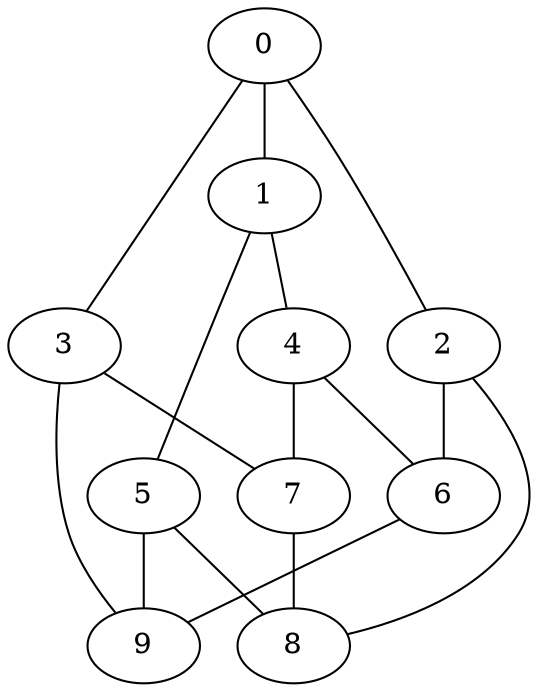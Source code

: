 graph graph1{
      0 -- 1;
      0 -- 2;
      0 -- 3;
      1 -- 4;
      1 -- 5;
      2 -- 6;
      2 -- 8;
      3 -- 7;
      3 -- 9;
      4 -- 6;
      4 -- 7;
      5 -- 8;
      5 -- 9;
      6 -- 9;
      7 -- 8;
}